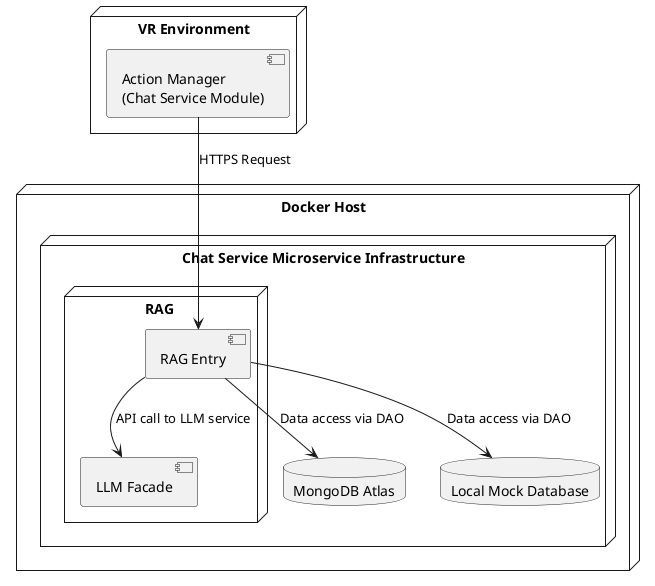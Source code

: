 @startuml PhysicalView
node "VR Environment" {
  component "Action Manager\n(Chat Service Module)" as AM
}
node "Docker Host" {
node "Chat Service Microservice Infrastructure" {
  node "RAG " {
    component "RAG Entry" as RAG_Entry

    component "LLM Facade" as LLM
  }
  database "MongoDB Atlas" as DB
  database "Local Mock Database" as MockDB
}
}

AM --> RAG_Entry : HTTPS Request
RAG_Entry --> DB : Data access via DAO
RAG_Entry --> MockDB : Data access via DAO
RAG_Entry --> LLM : API call to LLM service
@enduml
